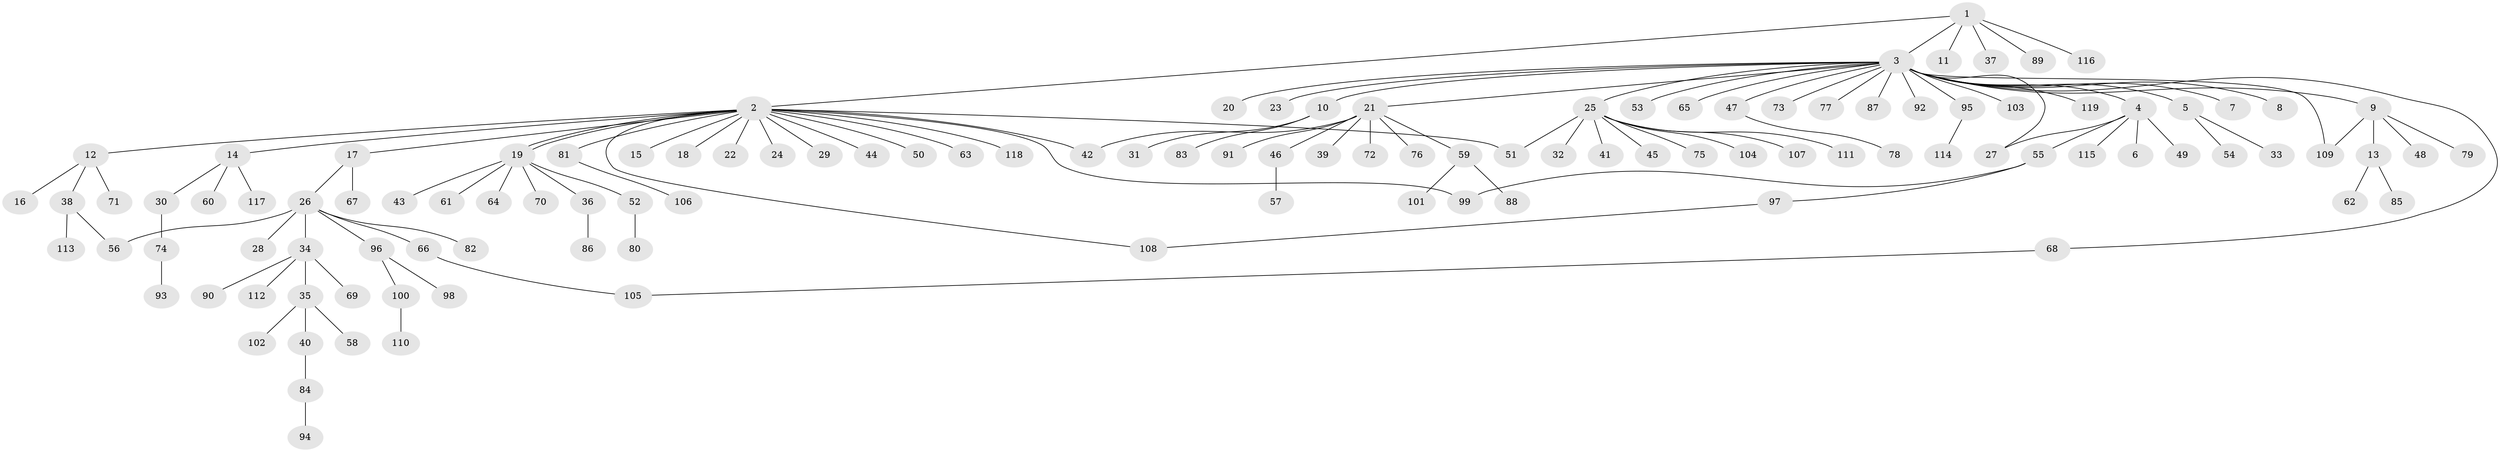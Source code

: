 // Generated by graph-tools (version 1.1) at 2025/47/03/09/25 04:47:40]
// undirected, 119 vertices, 127 edges
graph export_dot {
graph [start="1"]
  node [color=gray90,style=filled];
  1;
  2;
  3;
  4;
  5;
  6;
  7;
  8;
  9;
  10;
  11;
  12;
  13;
  14;
  15;
  16;
  17;
  18;
  19;
  20;
  21;
  22;
  23;
  24;
  25;
  26;
  27;
  28;
  29;
  30;
  31;
  32;
  33;
  34;
  35;
  36;
  37;
  38;
  39;
  40;
  41;
  42;
  43;
  44;
  45;
  46;
  47;
  48;
  49;
  50;
  51;
  52;
  53;
  54;
  55;
  56;
  57;
  58;
  59;
  60;
  61;
  62;
  63;
  64;
  65;
  66;
  67;
  68;
  69;
  70;
  71;
  72;
  73;
  74;
  75;
  76;
  77;
  78;
  79;
  80;
  81;
  82;
  83;
  84;
  85;
  86;
  87;
  88;
  89;
  90;
  91;
  92;
  93;
  94;
  95;
  96;
  97;
  98;
  99;
  100;
  101;
  102;
  103;
  104;
  105;
  106;
  107;
  108;
  109;
  110;
  111;
  112;
  113;
  114;
  115;
  116;
  117;
  118;
  119;
  1 -- 2;
  1 -- 3;
  1 -- 11;
  1 -- 37;
  1 -- 89;
  1 -- 116;
  2 -- 12;
  2 -- 14;
  2 -- 15;
  2 -- 17;
  2 -- 18;
  2 -- 19;
  2 -- 19;
  2 -- 22;
  2 -- 24;
  2 -- 29;
  2 -- 42;
  2 -- 44;
  2 -- 50;
  2 -- 51;
  2 -- 63;
  2 -- 81;
  2 -- 99;
  2 -- 108;
  2 -- 118;
  3 -- 4;
  3 -- 5;
  3 -- 7;
  3 -- 8;
  3 -- 9;
  3 -- 10;
  3 -- 20;
  3 -- 21;
  3 -- 23;
  3 -- 25;
  3 -- 27;
  3 -- 47;
  3 -- 53;
  3 -- 65;
  3 -- 68;
  3 -- 73;
  3 -- 77;
  3 -- 87;
  3 -- 92;
  3 -- 95;
  3 -- 103;
  3 -- 109;
  3 -- 119;
  4 -- 6;
  4 -- 27;
  4 -- 49;
  4 -- 55;
  4 -- 115;
  5 -- 33;
  5 -- 54;
  9 -- 13;
  9 -- 48;
  9 -- 79;
  9 -- 109;
  10 -- 31;
  10 -- 83;
  12 -- 16;
  12 -- 38;
  12 -- 71;
  13 -- 62;
  13 -- 85;
  14 -- 30;
  14 -- 60;
  14 -- 117;
  17 -- 26;
  17 -- 67;
  19 -- 36;
  19 -- 43;
  19 -- 52;
  19 -- 61;
  19 -- 64;
  19 -- 70;
  21 -- 39;
  21 -- 42;
  21 -- 46;
  21 -- 59;
  21 -- 72;
  21 -- 76;
  21 -- 91;
  25 -- 32;
  25 -- 41;
  25 -- 45;
  25 -- 51;
  25 -- 75;
  25 -- 104;
  25 -- 107;
  25 -- 111;
  26 -- 28;
  26 -- 34;
  26 -- 56;
  26 -- 66;
  26 -- 82;
  26 -- 96;
  30 -- 74;
  34 -- 35;
  34 -- 69;
  34 -- 90;
  34 -- 112;
  35 -- 40;
  35 -- 58;
  35 -- 102;
  36 -- 86;
  38 -- 56;
  38 -- 113;
  40 -- 84;
  46 -- 57;
  47 -- 78;
  52 -- 80;
  55 -- 97;
  55 -- 99;
  59 -- 88;
  59 -- 101;
  66 -- 105;
  68 -- 105;
  74 -- 93;
  81 -- 106;
  84 -- 94;
  95 -- 114;
  96 -- 98;
  96 -- 100;
  97 -- 108;
  100 -- 110;
}
